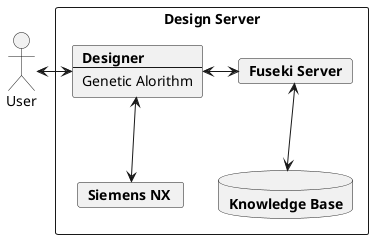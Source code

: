 @startuml packageD
actor User

rectangle "Design Server" {
    card d [
        <b>Designer
        ----
        Genetic Alorithm
    ]
    card Fuseki[
        <b>Fuseki Server
    ]
    card n[
        <b>Siemens NX 
    ]
    database KB[
        <b>Knowledge Base
    ]
}

User <-> d
d <-> Fuseki
d <--> n
Fuseki <--> KB

@enduml
